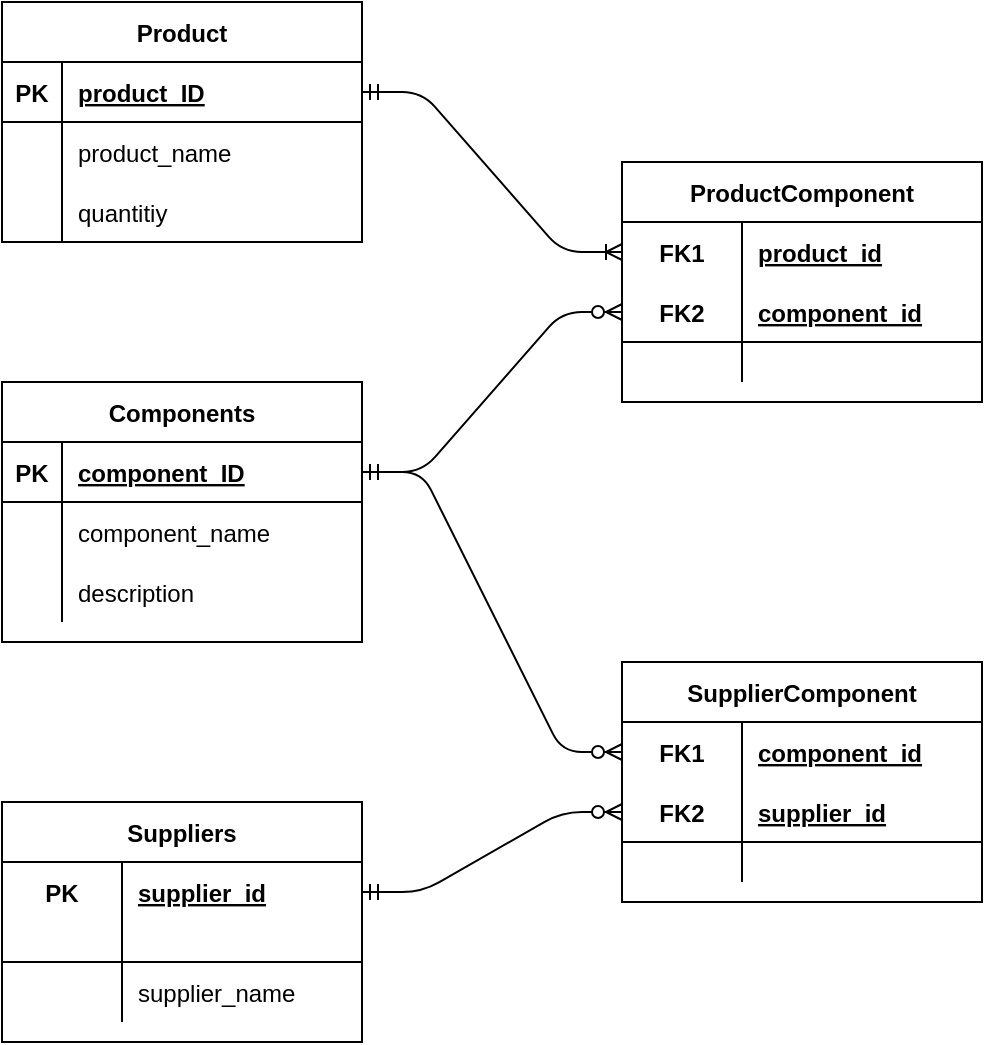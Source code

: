 <mxfile version="13.7.3" type="device"><diagram id="QDHx-4_zzt5dGG5I2cDH" name="Page-1"><mxGraphModel dx="852" dy="494" grid="1" gridSize="10" guides="1" tooltips="1" connect="1" arrows="1" fold="1" page="1" pageScale="1" pageWidth="827" pageHeight="1169" math="0" shadow="0"><root><mxCell id="0"/><mxCell id="1" parent="0"/><mxCell id="OckNzzm4ZaOwEWm0tD19-14" value="" style="edgeStyle=entityRelationEdgeStyle;fontSize=12;html=1;endArrow=ERoneToMany;startArrow=ERmandOne;exitX=1;exitY=0.5;exitDx=0;exitDy=0;entryX=0;entryY=0.5;entryDx=0;entryDy=0;" parent="1" source="vTnPgZBtZTZRutwPnfJU-15" target="OckNzzm4ZaOwEWm0tD19-17" edge="1"><mxGeometry width="100" height="100" relative="1" as="geometry"><mxPoint x="320" y="180" as="sourcePoint"/><mxPoint x="420" y="80" as="targetPoint"/></mxGeometry></mxCell><mxCell id="vTnPgZBtZTZRutwPnfJU-14" value="Product" style="shape=table;startSize=30;container=1;collapsible=1;childLayout=tableLayout;fixedRows=1;rowLines=0;fontStyle=1;align=center;resizeLast=1;" parent="1" vertex="1"><mxGeometry x="50" y="40" width="180" height="120" as="geometry"/></mxCell><mxCell id="vTnPgZBtZTZRutwPnfJU-15" value="" style="shape=partialRectangle;collapsible=0;dropTarget=0;pointerEvents=0;fillColor=none;top=0;left=0;bottom=1;right=0;points=[[0,0.5],[1,0.5]];portConstraint=eastwest;" parent="vTnPgZBtZTZRutwPnfJU-14" vertex="1"><mxGeometry y="30" width="180" height="30" as="geometry"/></mxCell><mxCell id="vTnPgZBtZTZRutwPnfJU-16" value="PK" style="shape=partialRectangle;connectable=0;fillColor=none;top=0;left=0;bottom=0;right=0;fontStyle=1;overflow=hidden;" parent="vTnPgZBtZTZRutwPnfJU-15" vertex="1"><mxGeometry width="30" height="30" as="geometry"/></mxCell><mxCell id="vTnPgZBtZTZRutwPnfJU-17" value="product_ID" style="shape=partialRectangle;connectable=0;fillColor=none;top=0;left=0;bottom=0;right=0;align=left;spacingLeft=6;fontStyle=5;overflow=hidden;" parent="vTnPgZBtZTZRutwPnfJU-15" vertex="1"><mxGeometry x="30" width="150" height="30" as="geometry"/></mxCell><mxCell id="vTnPgZBtZTZRutwPnfJU-18" value="" style="shape=partialRectangle;collapsible=0;dropTarget=0;pointerEvents=0;fillColor=none;top=0;left=0;bottom=0;right=0;points=[[0,0.5],[1,0.5]];portConstraint=eastwest;" parent="vTnPgZBtZTZRutwPnfJU-14" vertex="1"><mxGeometry y="60" width="180" height="30" as="geometry"/></mxCell><mxCell id="vTnPgZBtZTZRutwPnfJU-19" value="" style="shape=partialRectangle;connectable=0;fillColor=none;top=0;left=0;bottom=0;right=0;editable=1;overflow=hidden;" parent="vTnPgZBtZTZRutwPnfJU-18" vertex="1"><mxGeometry width="30" height="30" as="geometry"/></mxCell><mxCell id="vTnPgZBtZTZRutwPnfJU-20" value="product_name" style="shape=partialRectangle;connectable=0;fillColor=none;top=0;left=0;bottom=0;right=0;align=left;spacingLeft=6;overflow=hidden;" parent="vTnPgZBtZTZRutwPnfJU-18" vertex="1"><mxGeometry x="30" width="150" height="30" as="geometry"/></mxCell><mxCell id="vTnPgZBtZTZRutwPnfJU-21" value="" style="shape=partialRectangle;collapsible=0;dropTarget=0;pointerEvents=0;fillColor=none;top=0;left=0;bottom=0;right=0;points=[[0,0.5],[1,0.5]];portConstraint=eastwest;" parent="vTnPgZBtZTZRutwPnfJU-14" vertex="1"><mxGeometry y="90" width="180" height="30" as="geometry"/></mxCell><mxCell id="vTnPgZBtZTZRutwPnfJU-22" value="" style="shape=partialRectangle;connectable=0;fillColor=none;top=0;left=0;bottom=0;right=0;editable=1;overflow=hidden;" parent="vTnPgZBtZTZRutwPnfJU-21" vertex="1"><mxGeometry width="30" height="30" as="geometry"/></mxCell><mxCell id="vTnPgZBtZTZRutwPnfJU-23" value="quantitiy" style="shape=partialRectangle;connectable=0;fillColor=none;top=0;left=0;bottom=0;right=0;align=left;spacingLeft=6;overflow=hidden;" parent="vTnPgZBtZTZRutwPnfJU-21" vertex="1"><mxGeometry x="30" width="150" height="30" as="geometry"/></mxCell><mxCell id="vTnPgZBtZTZRutwPnfJU-1" value="Components" style="shape=table;startSize=30;container=1;collapsible=1;childLayout=tableLayout;fixedRows=1;rowLines=0;fontStyle=1;align=center;resizeLast=1;" parent="1" vertex="1"><mxGeometry x="50" y="230" width="180" height="130" as="geometry"/></mxCell><mxCell id="vTnPgZBtZTZRutwPnfJU-2" value="" style="shape=partialRectangle;collapsible=0;dropTarget=0;pointerEvents=0;fillColor=none;top=0;left=0;bottom=1;right=0;points=[[0,0.5],[1,0.5]];portConstraint=eastwest;" parent="vTnPgZBtZTZRutwPnfJU-1" vertex="1"><mxGeometry y="30" width="180" height="30" as="geometry"/></mxCell><mxCell id="vTnPgZBtZTZRutwPnfJU-3" value="PK" style="shape=partialRectangle;connectable=0;fillColor=none;top=0;left=0;bottom=0;right=0;fontStyle=1;overflow=hidden;" parent="vTnPgZBtZTZRutwPnfJU-2" vertex="1"><mxGeometry width="30" height="30" as="geometry"/></mxCell><mxCell id="vTnPgZBtZTZRutwPnfJU-4" value="component_ID" style="shape=partialRectangle;connectable=0;fillColor=none;top=0;left=0;bottom=0;right=0;align=left;spacingLeft=6;fontStyle=5;overflow=hidden;" parent="vTnPgZBtZTZRutwPnfJU-2" vertex="1"><mxGeometry x="30" width="150" height="30" as="geometry"/></mxCell><mxCell id="vTnPgZBtZTZRutwPnfJU-5" value="" style="shape=partialRectangle;collapsible=0;dropTarget=0;pointerEvents=0;fillColor=none;top=0;left=0;bottom=0;right=0;points=[[0,0.5],[1,0.5]];portConstraint=eastwest;" parent="vTnPgZBtZTZRutwPnfJU-1" vertex="1"><mxGeometry y="60" width="180" height="30" as="geometry"/></mxCell><mxCell id="vTnPgZBtZTZRutwPnfJU-6" value="" style="shape=partialRectangle;connectable=0;fillColor=none;top=0;left=0;bottom=0;right=0;editable=1;overflow=hidden;" parent="vTnPgZBtZTZRutwPnfJU-5" vertex="1"><mxGeometry width="30" height="30" as="geometry"/></mxCell><mxCell id="vTnPgZBtZTZRutwPnfJU-7" value="component_name" style="shape=partialRectangle;connectable=0;fillColor=none;top=0;left=0;bottom=0;right=0;align=left;spacingLeft=6;overflow=hidden;" parent="vTnPgZBtZTZRutwPnfJU-5" vertex="1"><mxGeometry x="30" width="150" height="30" as="geometry"/></mxCell><mxCell id="vTnPgZBtZTZRutwPnfJU-8" value="" style="shape=partialRectangle;collapsible=0;dropTarget=0;pointerEvents=0;fillColor=none;top=0;left=0;bottom=0;right=0;points=[[0,0.5],[1,0.5]];portConstraint=eastwest;" parent="vTnPgZBtZTZRutwPnfJU-1" vertex="1"><mxGeometry y="90" width="180" height="30" as="geometry"/></mxCell><mxCell id="vTnPgZBtZTZRutwPnfJU-9" value="" style="shape=partialRectangle;connectable=0;fillColor=none;top=0;left=0;bottom=0;right=0;editable=1;overflow=hidden;" parent="vTnPgZBtZTZRutwPnfJU-8" vertex="1"><mxGeometry width="30" height="30" as="geometry"/></mxCell><mxCell id="vTnPgZBtZTZRutwPnfJU-10" value="description" style="shape=partialRectangle;connectable=0;fillColor=none;top=0;left=0;bottom=0;right=0;align=left;spacingLeft=6;overflow=hidden;" parent="vTnPgZBtZTZRutwPnfJU-8" vertex="1"><mxGeometry x="30" width="150" height="30" as="geometry"/></mxCell><mxCell id="OckNzzm4ZaOwEWm0tD19-1" value="Suppliers" style="shape=table;startSize=30;container=1;collapsible=1;childLayout=tableLayout;fixedRows=1;rowLines=0;fontStyle=1;align=center;resizeLast=1;" parent="1" vertex="1"><mxGeometry x="50" y="440" width="180" height="120" as="geometry"/></mxCell><mxCell id="OckNzzm4ZaOwEWm0tD19-2" value="" style="shape=partialRectangle;collapsible=0;dropTarget=0;pointerEvents=0;fillColor=none;top=0;left=0;bottom=0;right=0;points=[[0,0.5],[1,0.5]];portConstraint=eastwest;" parent="OckNzzm4ZaOwEWm0tD19-1" vertex="1"><mxGeometry y="30" width="180" height="30" as="geometry"/></mxCell><mxCell id="OckNzzm4ZaOwEWm0tD19-3" value="PK" style="shape=partialRectangle;connectable=0;fillColor=none;top=0;left=0;bottom=0;right=0;fontStyle=1;overflow=hidden;" parent="OckNzzm4ZaOwEWm0tD19-2" vertex="1"><mxGeometry width="60" height="30" as="geometry"/></mxCell><mxCell id="OckNzzm4ZaOwEWm0tD19-4" value="supplier_id" style="shape=partialRectangle;connectable=0;fillColor=none;top=0;left=0;bottom=0;right=0;align=left;spacingLeft=6;fontStyle=5;overflow=hidden;" parent="OckNzzm4ZaOwEWm0tD19-2" vertex="1"><mxGeometry x="60" width="120" height="30" as="geometry"/></mxCell><mxCell id="OckNzzm4ZaOwEWm0tD19-5" value="" style="shape=partialRectangle;collapsible=0;dropTarget=0;pointerEvents=0;fillColor=none;top=0;left=0;bottom=1;right=0;points=[[0,0.5],[1,0.5]];portConstraint=eastwest;" parent="OckNzzm4ZaOwEWm0tD19-1" vertex="1"><mxGeometry y="60" width="180" height="20" as="geometry"/></mxCell><mxCell id="OckNzzm4ZaOwEWm0tD19-6" value="" style="shape=partialRectangle;connectable=0;fillColor=none;top=0;left=0;bottom=0;right=0;fontStyle=1;overflow=hidden;" parent="OckNzzm4ZaOwEWm0tD19-5" vertex="1"><mxGeometry width="60" height="20" as="geometry"/></mxCell><mxCell id="OckNzzm4ZaOwEWm0tD19-7" value="" style="shape=partialRectangle;connectable=0;fillColor=none;top=0;left=0;bottom=0;right=0;align=left;spacingLeft=6;fontStyle=5;overflow=hidden;" parent="OckNzzm4ZaOwEWm0tD19-5" vertex="1"><mxGeometry x="60" width="120" height="20" as="geometry"/></mxCell><mxCell id="OckNzzm4ZaOwEWm0tD19-8" value="" style="shape=partialRectangle;collapsible=0;dropTarget=0;pointerEvents=0;fillColor=none;top=0;left=0;bottom=0;right=0;points=[[0,0.5],[1,0.5]];portConstraint=eastwest;" parent="OckNzzm4ZaOwEWm0tD19-1" vertex="1"><mxGeometry y="80" width="180" height="30" as="geometry"/></mxCell><mxCell id="OckNzzm4ZaOwEWm0tD19-9" value="" style="shape=partialRectangle;connectable=0;fillColor=none;top=0;left=0;bottom=0;right=0;editable=1;overflow=hidden;" parent="OckNzzm4ZaOwEWm0tD19-8" vertex="1"><mxGeometry width="60" height="30" as="geometry"/></mxCell><mxCell id="OckNzzm4ZaOwEWm0tD19-10" value="supplier_name" style="shape=partialRectangle;connectable=0;fillColor=none;top=0;left=0;bottom=0;right=0;align=left;spacingLeft=6;overflow=hidden;" parent="OckNzzm4ZaOwEWm0tD19-8" vertex="1"><mxGeometry x="60" width="120" height="30" as="geometry"/></mxCell><mxCell id="OckNzzm4ZaOwEWm0tD19-16" value="ProductComponent" style="shape=table;startSize=30;container=1;collapsible=1;childLayout=tableLayout;fixedRows=1;rowLines=0;fontStyle=1;align=center;resizeLast=1;" parent="1" vertex="1"><mxGeometry x="360" y="120" width="180" height="120" as="geometry"/></mxCell><mxCell id="OckNzzm4ZaOwEWm0tD19-17" value="" style="shape=partialRectangle;collapsible=0;dropTarget=0;pointerEvents=0;fillColor=none;top=0;left=0;bottom=0;right=0;points=[[0,0.5],[1,0.5]];portConstraint=eastwest;" parent="OckNzzm4ZaOwEWm0tD19-16" vertex="1"><mxGeometry y="30" width="180" height="30" as="geometry"/></mxCell><mxCell id="OckNzzm4ZaOwEWm0tD19-18" value="FK1" style="shape=partialRectangle;connectable=0;fillColor=none;top=0;left=0;bottom=0;right=0;fontStyle=1;overflow=hidden;" parent="OckNzzm4ZaOwEWm0tD19-17" vertex="1"><mxGeometry width="60" height="30" as="geometry"/></mxCell><mxCell id="OckNzzm4ZaOwEWm0tD19-19" value="product_id" style="shape=partialRectangle;connectable=0;fillColor=none;top=0;left=0;bottom=0;right=0;align=left;spacingLeft=6;fontStyle=5;overflow=hidden;" parent="OckNzzm4ZaOwEWm0tD19-17" vertex="1"><mxGeometry x="60" width="120" height="30" as="geometry"/></mxCell><mxCell id="OckNzzm4ZaOwEWm0tD19-20" value="" style="shape=partialRectangle;collapsible=0;dropTarget=0;pointerEvents=0;fillColor=none;top=0;left=0;bottom=1;right=0;points=[[0,0.5],[1,0.5]];portConstraint=eastwest;" parent="OckNzzm4ZaOwEWm0tD19-16" vertex="1"><mxGeometry y="60" width="180" height="30" as="geometry"/></mxCell><mxCell id="OckNzzm4ZaOwEWm0tD19-21" value="FK2" style="shape=partialRectangle;connectable=0;fillColor=none;top=0;left=0;bottom=0;right=0;fontStyle=1;overflow=hidden;" parent="OckNzzm4ZaOwEWm0tD19-20" vertex="1"><mxGeometry width="60" height="30" as="geometry"/></mxCell><mxCell id="OckNzzm4ZaOwEWm0tD19-22" value="component_id" style="shape=partialRectangle;connectable=0;fillColor=none;top=0;left=0;bottom=0;right=0;align=left;spacingLeft=6;fontStyle=5;overflow=hidden;" parent="OckNzzm4ZaOwEWm0tD19-20" vertex="1"><mxGeometry x="60" width="120" height="30" as="geometry"/></mxCell><mxCell id="OckNzzm4ZaOwEWm0tD19-26" value="" style="shape=partialRectangle;collapsible=0;dropTarget=0;pointerEvents=0;fillColor=none;top=0;left=0;bottom=0;right=0;points=[[0,0.5],[1,0.5]];portConstraint=eastwest;" parent="OckNzzm4ZaOwEWm0tD19-16" vertex="1"><mxGeometry y="90" width="180" height="20" as="geometry"/></mxCell><mxCell id="OckNzzm4ZaOwEWm0tD19-27" value="" style="shape=partialRectangle;connectable=0;fillColor=none;top=0;left=0;bottom=0;right=0;editable=1;overflow=hidden;" parent="OckNzzm4ZaOwEWm0tD19-26" vertex="1"><mxGeometry width="60" height="20" as="geometry"/></mxCell><mxCell id="OckNzzm4ZaOwEWm0tD19-28" value="" style="shape=partialRectangle;connectable=0;fillColor=none;top=0;left=0;bottom=0;right=0;align=left;spacingLeft=6;overflow=hidden;" parent="OckNzzm4ZaOwEWm0tD19-26" vertex="1"><mxGeometry x="60" width="120" height="20" as="geometry"/></mxCell><mxCell id="FKHKkazC6z1N7qZ5Oc4_-2" value="SupplierComponent" style="shape=table;startSize=30;container=1;collapsible=1;childLayout=tableLayout;fixedRows=1;rowLines=0;fontStyle=1;align=center;resizeLast=1;" parent="1" vertex="1"><mxGeometry x="360" y="370" width="180" height="120" as="geometry"/></mxCell><mxCell id="FKHKkazC6z1N7qZ5Oc4_-3" value="" style="shape=partialRectangle;collapsible=0;dropTarget=0;pointerEvents=0;fillColor=none;top=0;left=0;bottom=0;right=0;points=[[0,0.5],[1,0.5]];portConstraint=eastwest;" parent="FKHKkazC6z1N7qZ5Oc4_-2" vertex="1"><mxGeometry y="30" width="180" height="30" as="geometry"/></mxCell><mxCell id="FKHKkazC6z1N7qZ5Oc4_-4" value="FK1" style="shape=partialRectangle;connectable=0;fillColor=none;top=0;left=0;bottom=0;right=0;fontStyle=1;overflow=hidden;" parent="FKHKkazC6z1N7qZ5Oc4_-3" vertex="1"><mxGeometry width="60" height="30" as="geometry"/></mxCell><mxCell id="FKHKkazC6z1N7qZ5Oc4_-5" value="component_id" style="shape=partialRectangle;connectable=0;fillColor=none;top=0;left=0;bottom=0;right=0;align=left;spacingLeft=6;fontStyle=5;overflow=hidden;" parent="FKHKkazC6z1N7qZ5Oc4_-3" vertex="1"><mxGeometry x="60" width="120" height="30" as="geometry"/></mxCell><mxCell id="FKHKkazC6z1N7qZ5Oc4_-6" value="" style="shape=partialRectangle;collapsible=0;dropTarget=0;pointerEvents=0;fillColor=none;top=0;left=0;bottom=1;right=0;points=[[0,0.5],[1,0.5]];portConstraint=eastwest;" parent="FKHKkazC6z1N7qZ5Oc4_-2" vertex="1"><mxGeometry y="60" width="180" height="30" as="geometry"/></mxCell><mxCell id="FKHKkazC6z1N7qZ5Oc4_-7" value="FK2" style="shape=partialRectangle;connectable=0;fillColor=none;top=0;left=0;bottom=0;right=0;fontStyle=1;overflow=hidden;" parent="FKHKkazC6z1N7qZ5Oc4_-6" vertex="1"><mxGeometry width="60" height="30" as="geometry"/></mxCell><mxCell id="FKHKkazC6z1N7qZ5Oc4_-8" value="supplier_id" style="shape=partialRectangle;connectable=0;fillColor=none;top=0;left=0;bottom=0;right=0;align=left;spacingLeft=6;fontStyle=5;overflow=hidden;" parent="FKHKkazC6z1N7qZ5Oc4_-6" vertex="1"><mxGeometry x="60" width="120" height="30" as="geometry"/></mxCell><mxCell id="FKHKkazC6z1N7qZ5Oc4_-9" value="" style="shape=partialRectangle;collapsible=0;dropTarget=0;pointerEvents=0;fillColor=none;top=0;left=0;bottom=0;right=0;points=[[0,0.5],[1,0.5]];portConstraint=eastwest;" parent="FKHKkazC6z1N7qZ5Oc4_-2" vertex="1"><mxGeometry y="90" width="180" height="20" as="geometry"/></mxCell><mxCell id="FKHKkazC6z1N7qZ5Oc4_-10" value="" style="shape=partialRectangle;connectable=0;fillColor=none;top=0;left=0;bottom=0;right=0;editable=1;overflow=hidden;" parent="FKHKkazC6z1N7qZ5Oc4_-9" vertex="1"><mxGeometry width="60" height="20" as="geometry"/></mxCell><mxCell id="FKHKkazC6z1N7qZ5Oc4_-11" value="" style="shape=partialRectangle;connectable=0;fillColor=none;top=0;left=0;bottom=0;right=0;align=left;spacingLeft=6;overflow=hidden;" parent="FKHKkazC6z1N7qZ5Oc4_-9" vertex="1"><mxGeometry x="60" width="120" height="20" as="geometry"/></mxCell><mxCell id="tJH70PBCyisv8k9LkBhI-5" value="" style="edgeStyle=entityRelationEdgeStyle;fontSize=12;html=1;endArrow=ERzeroToMany;startArrow=ERmandOne;entryX=0;entryY=0.5;entryDx=0;entryDy=0;exitX=1;exitY=0.5;exitDx=0;exitDy=0;" edge="1" parent="1" source="vTnPgZBtZTZRutwPnfJU-2" target="OckNzzm4ZaOwEWm0tD19-20"><mxGeometry width="100" height="100" relative="1" as="geometry"><mxPoint x="230" y="280" as="sourcePoint"/><mxPoint x="330" y="180" as="targetPoint"/></mxGeometry></mxCell><mxCell id="tJH70PBCyisv8k9LkBhI-6" value="" style="edgeStyle=entityRelationEdgeStyle;fontSize=12;html=1;endArrow=ERzeroToMany;startArrow=ERmandOne;exitX=1;exitY=0.5;exitDx=0;exitDy=0;" edge="1" parent="1" source="vTnPgZBtZTZRutwPnfJU-2" target="FKHKkazC6z1N7qZ5Oc4_-3"><mxGeometry width="100" height="100" relative="1" as="geometry"><mxPoint x="290" y="370" as="sourcePoint"/><mxPoint x="390" y="270" as="targetPoint"/></mxGeometry></mxCell><mxCell id="tJH70PBCyisv8k9LkBhI-7" value="" style="edgeStyle=entityRelationEdgeStyle;fontSize=12;html=1;endArrow=ERzeroToMany;startArrow=ERmandOne;exitX=1;exitY=0.5;exitDx=0;exitDy=0;entryX=0;entryY=0.5;entryDx=0;entryDy=0;" edge="1" parent="1" source="OckNzzm4ZaOwEWm0tD19-2" target="FKHKkazC6z1N7qZ5Oc4_-6"><mxGeometry width="100" height="100" relative="1" as="geometry"><mxPoint x="240" y="520" as="sourcePoint"/><mxPoint x="340" y="420" as="targetPoint"/></mxGeometry></mxCell></root></mxGraphModel></diagram></mxfile>